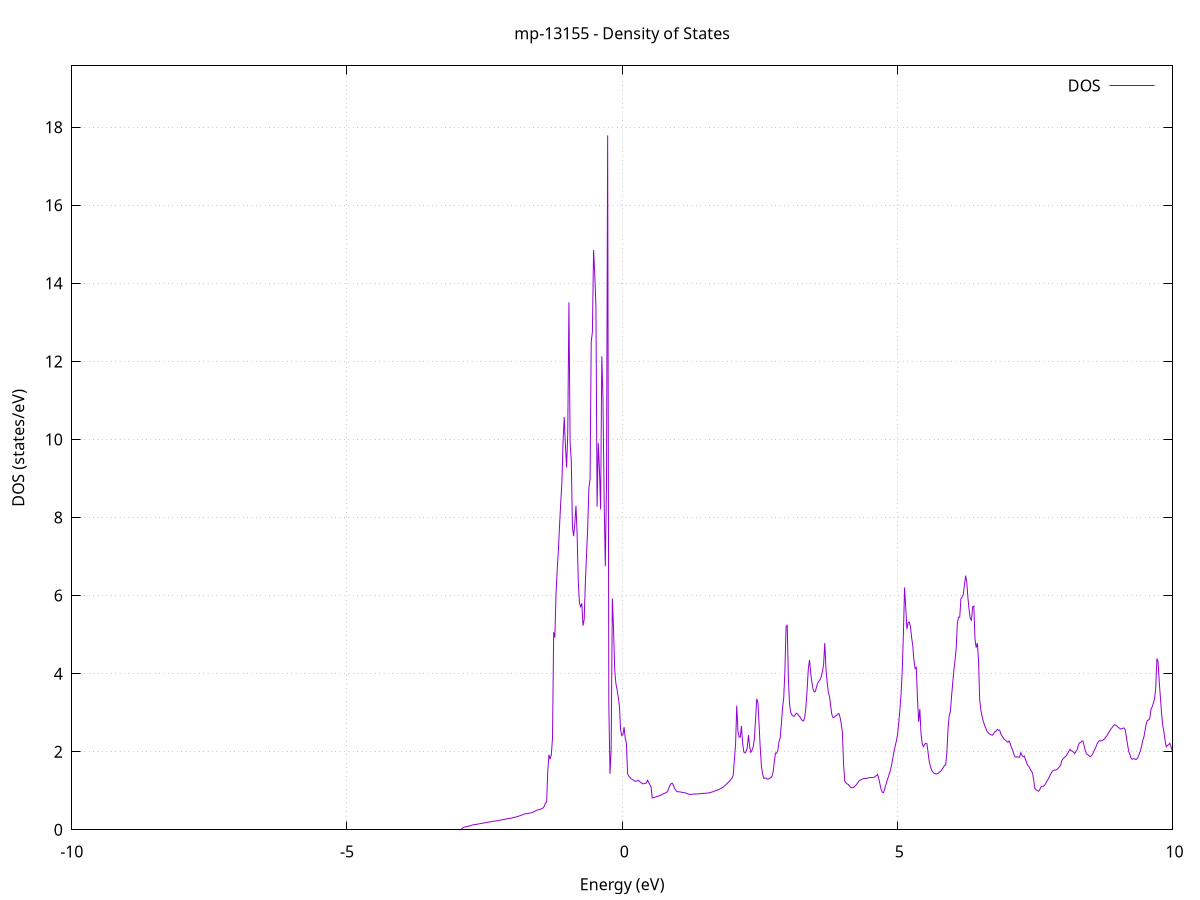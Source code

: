 set title 'mp-13155 - Density of States'
set xlabel 'Energy (eV)'
set ylabel 'DOS (states/eV)'
set grid
set xrange [-10:10]
set yrange [0:19.572]
set xzeroaxis lt -1
set terminal png size 800,600
set output 'mp-13155_dos_gnuplot.png'
plot '-' using 1:2 with lines title 'DOS'
-28.326200 0.000000
-28.304900 0.000000
-28.283600 0.000000
-28.262300 0.000000
-28.240900 0.000000
-28.219600 0.000000
-28.198300 0.000000
-28.177000 0.000000
-28.155600 0.000000
-28.134300 0.000000
-28.113000 0.000000
-28.091700 0.000000
-28.070400 0.000000
-28.049000 0.000000
-28.027700 0.000000
-28.006400 0.000000
-27.985100 0.000000
-27.963700 0.000000
-27.942400 0.000000
-27.921100 0.000000
-27.899800 0.000000
-27.878400 0.000000
-27.857100 0.000000
-27.835800 0.000000
-27.814500 0.000000
-27.793100 0.000000
-27.771800 0.000000
-27.750500 0.000000
-27.729200 0.000000
-27.707800 0.000000
-27.686500 0.000000
-27.665200 0.000000
-27.643900 0.000000
-27.622500 0.000000
-27.601200 0.000000
-27.579900 0.000000
-27.558600 0.000000
-27.537200 0.000000
-27.515900 0.000000
-27.494600 0.000000
-27.473300 0.000000
-27.451900 0.000000
-27.430600 0.000000
-27.409300 0.000000
-27.388000 0.000000
-27.366600 0.000000
-27.345300 0.000000
-27.324000 0.000000
-27.302700 0.000000
-27.281300 0.000000
-27.260000 0.000000
-27.238700 0.000000
-27.217400 0.000000
-27.196000 0.000000
-27.174700 0.000000
-27.153400 0.000000
-27.132100 0.000000
-27.110700 0.000000
-27.089400 0.000000
-27.068100 0.000000
-27.046800 0.000000
-27.025500 0.000000
-27.004100 0.000000
-26.982800 0.000000
-26.961500 0.000000
-26.940200 0.000000
-26.918800 0.000000
-26.897500 0.000000
-26.876200 0.000000
-26.854900 0.000000
-26.833500 0.000000
-26.812200 0.000000
-26.790900 0.000000
-26.769600 0.000000
-26.748200 0.000000
-26.726900 0.000000
-26.705600 0.000000
-26.684300 0.000000
-26.662900 0.000000
-26.641600 0.000000
-26.620300 0.000000
-26.599000 0.000000
-26.577600 0.000000
-26.556300 0.000000
-26.535000 0.000000
-26.513700 0.000000
-26.492300 0.000000
-26.471000 0.000000
-26.449700 0.000000
-26.428400 0.000000
-26.407000 0.000000
-26.385700 4.712300
-26.364400 25.727700
-26.343100 46.818900
-26.321700 25.699600
-26.300400 37.881600
-26.279100 15.783400
-26.257800 5.236100
-26.236400 4.486200
-26.215100 4.030000
-26.193800 4.488800
-26.172500 3.197600
-26.151100 3.028300
-26.129800 7.637300
-26.108500 10.038400
-26.087200 10.580700
-26.065900 13.794000
-26.044500 12.064800
-26.023200 18.305900
-26.001900 19.306700
-25.980600 24.400000
-25.959200 24.909800
-25.937900 33.967900
-25.916600 28.721300
-25.895300 22.941200
-25.873900 19.499100
-25.852600 35.144500
-25.831300 46.807100
-25.810000 33.907600
-25.788600 14.301200
-25.767300 13.582400
-25.746000 0.000000
-25.724700 0.000000
-25.703300 0.000000
-25.682000 0.000000
-25.660700 0.000000
-25.639400 0.000000
-25.618000 0.000000
-25.596700 0.000000
-25.575400 0.000000
-25.554100 0.000000
-25.532700 0.000000
-25.511400 0.000000
-25.490100 0.000000
-25.468800 0.000000
-25.447400 0.000000
-25.426100 0.000000
-25.404800 0.000000
-25.383500 0.000000
-25.362100 0.000000
-25.340800 0.000000
-25.319500 0.000000
-25.298200 0.000000
-25.276800 0.000000
-25.255500 0.000000
-25.234200 0.000000
-25.212900 0.000000
-25.191500 0.000000
-25.170200 0.000000
-25.148900 0.000000
-25.127600 0.000000
-25.106300 0.000000
-25.084900 0.000000
-25.063600 0.000000
-25.042300 0.000000
-25.021000 0.000000
-24.999600 0.000000
-24.978300 0.000000
-24.957000 0.000000
-24.935700 0.000000
-24.914300 0.000000
-24.893000 0.000000
-24.871700 0.000000
-24.850400 0.000000
-24.829000 0.000000
-24.807700 0.000000
-24.786400 0.000000
-24.765100 0.000000
-24.743700 0.000000
-24.722400 0.000000
-24.701100 0.000000
-24.679800 0.000000
-24.658400 0.000000
-24.637100 0.000000
-24.615800 0.000000
-24.594500 0.000000
-24.573100 0.000000
-24.551800 0.000000
-24.530500 0.000000
-24.509200 0.000000
-24.487800 0.000000
-24.466500 0.000000
-24.445200 0.000000
-24.423900 0.000000
-24.402500 0.000000
-24.381200 0.000000
-24.359900 0.000000
-24.338600 0.000000
-24.317200 0.000000
-24.295900 0.000000
-24.274600 0.000000
-24.253300 0.000000
-24.231900 0.000000
-24.210600 0.000000
-24.189300 0.000000
-24.168000 0.000000
-24.146600 0.000000
-24.125300 0.000000
-24.104000 0.000000
-24.082700 0.000000
-24.061400 0.000000
-24.040000 0.000000
-24.018700 0.000000
-23.997400 0.000000
-23.976100 0.000000
-23.954700 0.000000
-23.933400 0.000000
-23.912100 0.000000
-23.890800 0.000000
-23.869400 0.000000
-23.848100 0.000000
-23.826800 0.000000
-23.805500 0.000000
-23.784100 0.000000
-23.762800 0.000000
-23.741500 0.000000
-23.720200 0.000000
-23.698800 0.000000
-23.677500 0.000000
-23.656200 0.000000
-23.634900 0.000000
-23.613500 0.000000
-23.592200 0.000000
-23.570900 0.000000
-23.549600 0.000000
-23.528200 0.000000
-23.506900 0.000000
-23.485600 0.000000
-23.464300 0.000000
-23.442900 0.000000
-23.421600 0.000000
-23.400300 0.000000
-23.379000 0.000000
-23.357600 0.000000
-23.336300 0.000000
-23.315000 0.000000
-23.293700 0.000000
-23.272300 0.000000
-23.251000 0.000000
-23.229700 0.000000
-23.208400 0.000000
-23.187000 0.000000
-23.165700 0.000000
-23.144400 0.000000
-23.123100 0.000000
-23.101800 0.000000
-23.080400 0.000000
-23.059100 0.000000
-23.037800 0.000000
-23.016500 0.000000
-22.995100 0.000000
-22.973800 0.000000
-22.952500 0.000000
-22.931200 0.000000
-22.909800 0.000000
-22.888500 0.000000
-22.867200 0.000000
-22.845900 0.000000
-22.824500 0.000000
-22.803200 0.000000
-22.781900 0.000000
-22.760600 0.000000
-22.739200 0.000000
-22.717900 0.000000
-22.696600 0.000000
-22.675300 0.000000
-22.653900 0.000000
-22.632600 0.000000
-22.611300 0.000000
-22.590000 0.000000
-22.568600 0.000000
-22.547300 0.000000
-22.526000 0.000000
-22.504700 0.000000
-22.483300 0.000000
-22.462000 0.000000
-22.440700 0.000000
-22.419400 0.000000
-22.398000 0.000000
-22.376700 0.000000
-22.355400 0.000000
-22.334100 0.000000
-22.312700 0.000000
-22.291400 0.000000
-22.270100 0.000000
-22.248800 0.000000
-22.227400 0.000000
-22.206100 0.000000
-22.184800 0.000000
-22.163500 0.000000
-22.142200 0.000000
-22.120800 0.000000
-22.099500 0.000000
-22.078200 0.000000
-22.056900 0.000000
-22.035500 0.000000
-22.014200 0.000000
-21.992900 0.000000
-21.971600 0.000000
-21.950200 0.000000
-21.928900 0.000000
-21.907600 0.000000
-21.886300 0.000000
-21.864900 0.000000
-21.843600 0.000000
-21.822300 0.000000
-21.801000 0.000000
-21.779600 0.000000
-21.758300 0.000000
-21.737000 0.000000
-21.715700 0.000000
-21.694300 0.000000
-21.673000 0.000000
-21.651700 0.000000
-21.630400 0.000000
-21.609000 0.000000
-21.587700 0.000000
-21.566400 0.000000
-21.545100 0.000000
-21.523700 0.000000
-21.502400 0.000000
-21.481100 0.000000
-21.459800 0.000000
-21.438400 0.000000
-21.417100 0.000000
-21.395800 0.000000
-21.374500 0.000000
-21.353100 0.000000
-21.331800 0.000000
-21.310500 0.000000
-21.289200 0.000000
-21.267800 0.000000
-21.246500 0.000000
-21.225200 0.000000
-21.203900 0.000000
-21.182600 0.000000
-21.161200 0.000000
-21.139900 0.000000
-21.118600 0.000000
-21.097300 0.000000
-21.075900 0.000000
-21.054600 0.000000
-21.033300 0.000000
-21.012000 0.000000
-20.990600 0.000000
-20.969300 0.000000
-20.948000 0.000000
-20.926700 0.000000
-20.905300 0.000000
-20.884000 0.000000
-20.862700 0.000000
-20.841400 0.000000
-20.820000 0.000000
-20.798700 0.000000
-20.777400 0.000000
-20.756100 0.000000
-20.734700 0.000000
-20.713400 0.000000
-20.692100 0.000000
-20.670800 0.000000
-20.649400 0.000000
-20.628100 0.000000
-20.606800 0.000000
-20.585500 0.000000
-20.564100 0.000000
-20.542800 0.000000
-20.521500 0.000000
-20.500200 0.000000
-20.478800 0.000000
-20.457500 0.000000
-20.436200 0.000000
-20.414900 0.000000
-20.393500 0.000000
-20.372200 0.000000
-20.350900 0.000000
-20.329600 0.000000
-20.308200 0.000000
-20.286900 0.000000
-20.265600 0.000000
-20.244300 0.000000
-20.222900 0.000000
-20.201600 0.000000
-20.180300 0.000000
-20.159000 0.000000
-20.137700 0.000000
-20.116300 0.000000
-20.095000 0.000000
-20.073700 0.000000
-20.052400 0.000000
-20.031000 0.000000
-20.009700 0.000000
-19.988400 0.000000
-19.967100 0.000000
-19.945700 0.000000
-19.924400 0.000000
-19.903100 0.000000
-19.881800 0.000000
-19.860400 0.000000
-19.839100 0.000000
-19.817800 0.000000
-19.796500 0.000000
-19.775100 0.000000
-19.753800 0.000000
-19.732500 0.000000
-19.711200 0.000000
-19.689800 0.000000
-19.668500 0.000000
-19.647200 0.000000
-19.625900 0.000000
-19.604500 0.000000
-19.583200 0.000000
-19.561900 0.000000
-19.540600 0.000000
-19.519200 0.000000
-19.497900 0.000000
-19.476600 0.000000
-19.455300 0.000000
-19.433900 0.000000
-19.412600 0.000000
-19.391300 0.000000
-19.370000 0.000000
-19.348600 0.000000
-19.327300 0.000000
-19.306000 0.000000
-19.284700 0.000000
-19.263300 0.000000
-19.242000 0.000000
-19.220700 0.000000
-19.199400 0.000000
-19.178100 0.000000
-19.156700 0.000000
-19.135400 0.000000
-19.114100 0.000000
-19.092800 0.000000
-19.071400 0.000000
-19.050100 0.000000
-19.028800 0.000000
-19.007500 0.000000
-18.986100 0.000000
-18.964800 0.000000
-18.943500 0.000000
-18.922200 0.000000
-18.900800 0.000000
-18.879500 0.000000
-18.858200 0.000000
-18.836900 0.000000
-18.815500 0.000000
-18.794200 0.000000
-18.772900 0.000000
-18.751600 0.000000
-18.730200 0.000000
-18.708900 0.000000
-18.687600 0.000000
-18.666300 0.000000
-18.644900 0.000000
-18.623600 0.000000
-18.602300 0.000000
-18.581000 0.000000
-18.559600 0.000000
-18.538300 0.000000
-18.517000 0.000000
-18.495700 0.000000
-18.474300 0.000000
-18.453000 0.000000
-18.431700 0.000000
-18.410400 0.000000
-18.389000 0.000000
-18.367700 0.000000
-18.346400 0.000000
-18.325100 0.000000
-18.303700 0.000000
-18.282400 0.000000
-18.261100 0.000000
-18.239800 0.000000
-18.218500 0.000000
-18.197100 0.000000
-18.175800 0.000000
-18.154500 0.000000
-18.133200 0.000000
-18.111800 0.000000
-18.090500 0.000000
-18.069200 0.000000
-18.047900 0.000000
-18.026500 0.000000
-18.005200 0.000000
-17.983900 0.000000
-17.962600 0.000000
-17.941200 0.000000
-17.919900 0.000000
-17.898600 0.000000
-17.877300 0.000000
-17.855900 0.000000
-17.834600 0.000000
-17.813300 0.000000
-17.792000 0.000000
-17.770600 0.000000
-17.749300 0.000000
-17.728000 0.000000
-17.706700 0.000000
-17.685300 0.000000
-17.664000 0.000000
-17.642700 0.000000
-17.621400 0.000000
-17.600000 0.000000
-17.578700 0.000000
-17.557400 0.000000
-17.536100 0.000000
-17.514700 0.000000
-17.493400 0.000000
-17.472100 0.000000
-17.450800 0.000000
-17.429400 0.000000
-17.408100 0.000000
-17.386800 0.000000
-17.365500 0.000000
-17.344100 0.000000
-17.322800 0.000000
-17.301500 0.000000
-17.280200 0.000000
-17.258800 0.000000
-17.237500 0.000000
-17.216200 0.000000
-17.194900 0.000000
-17.173600 0.000000
-17.152200 0.000000
-17.130900 0.000000
-17.109600 0.000000
-17.088300 0.000000
-17.066900 0.000000
-17.045600 0.000000
-17.024300 0.000000
-17.003000 0.000000
-16.981600 0.000000
-16.960300 0.000000
-16.939000 0.000000
-16.917700 0.000000
-16.896300 0.000000
-16.875000 0.000000
-16.853700 0.000000
-16.832400 0.000000
-16.811000 0.000000
-16.789700 0.000000
-16.768400 0.000000
-16.747100 0.000000
-16.725700 0.000000
-16.704400 0.000000
-16.683100 0.000000
-16.661800 0.000000
-16.640400 0.000000
-16.619100 0.000000
-16.597800 0.000000
-16.576500 0.000000
-16.555100 0.000000
-16.533800 0.000000
-16.512500 0.000000
-16.491200 0.000000
-16.469800 0.000000
-16.448500 0.000000
-16.427200 0.000000
-16.405900 0.000000
-16.384500 0.000000
-16.363200 0.000000
-16.341900 0.000000
-16.320600 0.000000
-16.299200 0.000000
-16.277900 0.000000
-16.256600 0.000000
-16.235300 0.000000
-16.214000 0.000000
-16.192600 0.000000
-16.171300 0.000000
-16.150000 0.000000
-16.128700 0.000000
-16.107300 0.000000
-16.086000 0.000000
-16.064700 0.000000
-16.043400 0.000000
-16.022000 0.000000
-16.000700 0.000000
-15.979400 0.000000
-15.958100 0.000000
-15.936700 0.000000
-15.915400 0.000000
-15.894100 0.000000
-15.872800 0.000000
-15.851400 0.000000
-15.830100 0.000000
-15.808800 0.000000
-15.787500 0.000000
-15.766100 0.000000
-15.744800 0.000000
-15.723500 0.000000
-15.702200 0.000000
-15.680800 0.000000
-15.659500 0.000000
-15.638200 0.000000
-15.616900 0.000000
-15.595500 0.000000
-15.574200 0.000000
-15.552900 0.000000
-15.531600 0.000000
-15.510200 0.000000
-15.488900 0.000000
-15.467600 0.000000
-15.446300 0.000000
-15.424900 0.000000
-15.403600 0.000000
-15.382300 0.000000
-15.361000 0.000000
-15.339600 0.000000
-15.318300 0.000000
-15.297000 0.000000
-15.275700 0.000000
-15.254400 0.000000
-15.233000 0.000000
-15.211700 0.000000
-15.190400 0.000000
-15.169100 0.000000
-15.147700 0.000000
-15.126400 0.000000
-15.105100 0.000000
-15.083800 0.000000
-15.062400 0.000000
-15.041100 0.000000
-15.019800 0.000000
-14.998500 0.000000
-14.977100 0.000000
-14.955800 0.000000
-14.934500 0.000000
-14.913200 0.000000
-14.891800 0.000000
-14.870500 0.000000
-14.849200 0.000000
-14.827900 0.000000
-14.806500 0.000000
-14.785200 0.000000
-14.763900 0.000000
-14.742600 0.000000
-14.721200 0.000000
-14.699900 0.000000
-14.678600 0.000000
-14.657300 0.000000
-14.635900 0.000000
-14.614600 0.000000
-14.593300 0.000000
-14.572000 0.000000
-14.550600 0.000000
-14.529300 0.000000
-14.508000 0.000000
-14.486700 0.000000
-14.465300 0.000000
-14.444000 0.000000
-14.422700 0.000000
-14.401400 0.000000
-14.380000 0.000000
-14.358700 0.000000
-14.337400 0.000000
-14.316100 0.000000
-14.294700 0.000000
-14.273400 0.000000
-14.252100 0.000000
-14.230800 0.000000
-14.209500 0.000000
-14.188100 0.000000
-14.166800 0.000000
-14.145500 0.000000
-14.124200 0.000000
-14.102800 0.000000
-14.081500 0.000000
-14.060200 0.000000
-14.038900 0.000000
-14.017500 0.000000
-13.996200 0.000000
-13.974900 0.000000
-13.953600 0.000000
-13.932200 0.000000
-13.910900 0.000000
-13.889600 0.000000
-13.868300 0.000000
-13.846900 0.000000
-13.825600 0.000000
-13.804300 0.000000
-13.783000 0.000000
-13.761600 0.000000
-13.740300 0.000000
-13.719000 0.000000
-13.697700 0.000000
-13.676300 0.000000
-13.655000 0.000000
-13.633700 0.000000
-13.612400 0.000000
-13.591000 0.000000
-13.569700 0.000000
-13.548400 0.000000
-13.527100 0.000000
-13.505700 0.000000
-13.484400 0.000000
-13.463100 0.000000
-13.441800 0.000000
-13.420400 0.000000
-13.399100 0.000000
-13.377800 0.000000
-13.356500 0.000000
-13.335100 0.000000
-13.313800 0.000000
-13.292500 0.000000
-13.271200 0.000000
-13.249900 0.000000
-13.228500 0.000000
-13.207200 0.000000
-13.185900 0.000000
-13.164600 0.000000
-13.143200 0.000000
-13.121900 0.000000
-13.100600 0.000000
-13.079300 0.000000
-13.057900 0.000000
-13.036600 0.000000
-13.015300 0.000000
-12.994000 0.000000
-12.972600 0.000000
-12.951300 0.000000
-12.930000 0.000000
-12.908700 0.000000
-12.887300 0.000000
-12.866000 0.000000
-12.844700 0.000000
-12.823400 0.000000
-12.802000 0.000000
-12.780700 0.000000
-12.759400 0.000000
-12.738100 0.000000
-12.716700 0.000000
-12.695400 0.000000
-12.674100 0.000000
-12.652800 0.000000
-12.631400 0.000000
-12.610100 0.000000
-12.588800 0.000000
-12.567500 0.000000
-12.546100 0.000000
-12.524800 0.000000
-12.503500 0.000000
-12.482200 0.000000
-12.460800 0.000000
-12.439500 0.000000
-12.418200 0.000000
-12.396900 0.000000
-12.375500 0.000000
-12.354200 0.000000
-12.332900 0.000000
-12.311600 0.000000
-12.290300 0.000000
-12.268900 0.000000
-12.247600 0.000000
-12.226300 0.000000
-12.205000 0.000000
-12.183600 0.000000
-12.162300 0.000000
-12.141000 0.000000
-12.119700 0.000000
-12.098300 0.000000
-12.077000 0.000000
-12.055700 0.000000
-12.034400 0.000000
-12.013000 0.000000
-11.991700 0.000000
-11.970400 0.000000
-11.949100 0.000000
-11.927700 0.000000
-11.906400 0.000000
-11.885100 0.000000
-11.863800 0.000000
-11.842400 0.000000
-11.821100 0.000000
-11.799800 0.000000
-11.778500 0.000000
-11.757100 0.000000
-11.735800 0.000000
-11.714500 0.000000
-11.693200 0.000000
-11.671800 0.000000
-11.650500 0.000000
-11.629200 0.000000
-11.607900 0.000000
-11.586500 0.000000
-11.565200 0.000000
-11.543900 0.000000
-11.522600 0.000000
-11.501200 0.000000
-11.479900 0.000000
-11.458600 0.000000
-11.437300 0.000000
-11.415900 0.000000
-11.394600 0.000000
-11.373300 0.000000
-11.352000 0.000000
-11.330700 0.000000
-11.309300 0.000000
-11.288000 0.000000
-11.266700 0.000000
-11.245400 0.000000
-11.224000 0.000000
-11.202700 0.000000
-11.181400 0.000000
-11.160100 0.000000
-11.138700 0.000000
-11.117400 0.000000
-11.096100 0.000000
-11.074800 0.000000
-11.053400 0.000000
-11.032100 0.000000
-11.010800 0.000000
-10.989500 0.000000
-10.968100 0.000000
-10.946800 0.000000
-10.925500 0.000000
-10.904200 0.000000
-10.882800 0.000000
-10.861500 0.000000
-10.840200 0.000000
-10.818900 0.000000
-10.797500 0.000000
-10.776200 0.000000
-10.754900 0.000000
-10.733600 0.000000
-10.712200 0.000000
-10.690900 0.000000
-10.669600 0.000000
-10.648300 0.000000
-10.626900 0.000000
-10.605600 0.000000
-10.584300 0.000000
-10.563000 0.000000
-10.541600 0.000000
-10.520300 0.000000
-10.499000 0.000000
-10.477700 0.000000
-10.456300 0.000000
-10.435000 0.000000
-10.413700 0.000000
-10.392400 0.000000
-10.371000 0.000000
-10.349700 0.000000
-10.328400 0.000000
-10.307100 0.000000
-10.285800 0.000000
-10.264400 0.000000
-10.243100 0.000000
-10.221800 0.000000
-10.200500 0.000000
-10.179100 0.000000
-10.157800 0.000000
-10.136500 0.000000
-10.115200 0.000000
-10.093800 0.000000
-10.072500 0.000000
-10.051200 0.000000
-10.029900 0.000000
-10.008500 0.000000
-9.987200 0.000000
-9.965900 0.000000
-9.944600 0.000000
-9.923200 0.000000
-9.901900 0.000000
-9.880600 0.000000
-9.859300 0.000000
-9.837900 0.000000
-9.816600 0.000000
-9.795300 0.000000
-9.774000 0.000000
-9.752600 0.000000
-9.731300 0.000000
-9.710000 0.000000
-9.688700 0.000000
-9.667300 0.000000
-9.646000 0.000000
-9.624700 0.000000
-9.603400 0.000000
-9.582000 0.000000
-9.560700 0.000000
-9.539400 0.000000
-9.518100 0.000000
-9.496700 0.000000
-9.475400 0.000000
-9.454100 0.000000
-9.432800 0.000000
-9.411400 0.000000
-9.390100 0.000000
-9.368800 0.000000
-9.347500 0.000000
-9.326200 0.000000
-9.304800 0.000000
-9.283500 0.000000
-9.262200 0.000000
-9.240900 0.000000
-9.219500 0.000000
-9.198200 0.000000
-9.176900 0.000000
-9.155600 0.000000
-9.134200 0.000000
-9.112900 0.000000
-9.091600 0.000000
-9.070300 0.000000
-9.048900 0.000000
-9.027600 0.000000
-9.006300 0.000000
-8.985000 0.000000
-8.963600 0.000000
-8.942300 0.000000
-8.921000 0.000000
-8.899700 0.000000
-8.878300 0.000000
-8.857000 0.000000
-8.835700 0.000000
-8.814400 0.000000
-8.793000 0.000000
-8.771700 0.000000
-8.750400 0.000000
-8.729100 0.000000
-8.707700 0.000000
-8.686400 0.000000
-8.665100 0.000000
-8.643800 0.000000
-8.622400 0.000000
-8.601100 0.000000
-8.579800 0.000000
-8.558500 0.000000
-8.537100 0.000000
-8.515800 0.000000
-8.494500 0.000000
-8.473200 0.000000
-8.451800 0.000000
-8.430500 0.000000
-8.409200 0.000000
-8.387900 0.000000
-8.366600 0.000000
-8.345200 0.000000
-8.323900 0.000000
-8.302600 0.000000
-8.281300 0.000000
-8.259900 0.000000
-8.238600 0.000000
-8.217300 0.000000
-8.196000 0.000000
-8.174600 0.000000
-8.153300 0.000000
-8.132000 0.000000
-8.110700 0.000000
-8.089300 0.000000
-8.068000 0.000000
-8.046700 0.000000
-8.025400 0.000000
-8.004000 0.000000
-7.982700 0.000000
-7.961400 0.000000
-7.940100 0.000000
-7.918700 0.000000
-7.897400 0.000000
-7.876100 0.000000
-7.854800 0.000000
-7.833400 0.000000
-7.812100 0.000000
-7.790800 0.000000
-7.769500 0.000000
-7.748100 0.000000
-7.726800 0.000000
-7.705500 0.000000
-7.684200 0.000000
-7.662800 0.000000
-7.641500 0.000000
-7.620200 0.000000
-7.598900 0.000000
-7.577500 0.000000
-7.556200 0.000000
-7.534900 0.000000
-7.513600 0.000000
-7.492200 0.000000
-7.470900 0.000000
-7.449600 0.000000
-7.428300 0.000000
-7.406900 0.000000
-7.385600 0.000000
-7.364300 0.000000
-7.343000 0.000000
-7.321700 0.000000
-7.300300 0.000000
-7.279000 0.000000
-7.257700 0.000000
-7.236400 0.000000
-7.215000 0.000000
-7.193700 0.000000
-7.172400 0.000000
-7.151100 0.000000
-7.129700 0.000000
-7.108400 0.000000
-7.087100 0.000000
-7.065800 0.000000
-7.044400 0.000000
-7.023100 0.000000
-7.001800 0.000000
-6.980500 0.000000
-6.959100 0.000000
-6.937800 0.000000
-6.916500 0.000000
-6.895200 0.000000
-6.873800 0.000000
-6.852500 0.000000
-6.831200 0.000000
-6.809900 0.000000
-6.788500 0.000000
-6.767200 0.000000
-6.745900 0.000000
-6.724600 0.000000
-6.703200 0.000000
-6.681900 0.000000
-6.660600 0.000000
-6.639300 0.000000
-6.617900 0.000000
-6.596600 0.000000
-6.575300 0.000000
-6.554000 0.000000
-6.532600 0.000000
-6.511300 0.000000
-6.490000 0.000000
-6.468700 0.000000
-6.447300 0.000000
-6.426000 0.000000
-6.404700 0.000000
-6.383400 0.000000
-6.362100 0.000000
-6.340700 0.000000
-6.319400 0.000000
-6.298100 0.000000
-6.276800 0.000000
-6.255400 0.000000
-6.234100 0.000000
-6.212800 0.000000
-6.191500 0.000000
-6.170100 0.000000
-6.148800 0.000000
-6.127500 0.000000
-6.106200 0.000000
-6.084800 0.000000
-6.063500 0.000000
-6.042200 0.000000
-6.020900 0.000000
-5.999500 0.000000
-5.978200 0.000000
-5.956900 0.000000
-5.935600 0.000000
-5.914200 0.000000
-5.892900 0.000000
-5.871600 0.000000
-5.850300 0.000000
-5.828900 0.000000
-5.807600 0.000000
-5.786300 0.000000
-5.765000 0.000000
-5.743600 0.000000
-5.722300 0.000000
-5.701000 0.000000
-5.679700 0.000000
-5.658300 0.000000
-5.637000 0.000000
-5.615700 0.000000
-5.594400 0.000000
-5.573000 0.000000
-5.551700 0.000000
-5.530400 0.000000
-5.509100 0.000000
-5.487700 0.000000
-5.466400 0.000000
-5.445100 0.000000
-5.423800 0.000000
-5.402500 0.000000
-5.381100 0.000000
-5.359800 0.000000
-5.338500 0.000000
-5.317200 0.000000
-5.295800 0.000000
-5.274500 0.000000
-5.253200 0.000000
-5.231900 0.000000
-5.210500 0.000000
-5.189200 0.000000
-5.167900 0.000000
-5.146600 0.000000
-5.125200 0.000000
-5.103900 0.000000
-5.082600 0.000000
-5.061300 0.000000
-5.039900 0.000000
-5.018600 0.000000
-4.997300 0.000000
-4.976000 0.000000
-4.954600 0.000000
-4.933300 0.000000
-4.912000 0.000000
-4.890700 0.000000
-4.869300 0.000000
-4.848000 0.000000
-4.826700 0.000000
-4.805400 0.000000
-4.784000 0.000000
-4.762700 0.000000
-4.741400 0.000000
-4.720100 0.000000
-4.698700 0.000000
-4.677400 0.000000
-4.656100 0.000000
-4.634800 0.000000
-4.613400 0.000000
-4.592100 0.000000
-4.570800 0.000000
-4.549500 0.000000
-4.528100 0.000000
-4.506800 0.000000
-4.485500 0.000000
-4.464200 0.000000
-4.442800 0.000000
-4.421500 0.000000
-4.400200 0.000000
-4.378900 0.000000
-4.357600 0.000000
-4.336200 0.000000
-4.314900 0.000000
-4.293600 0.000000
-4.272300 0.000000
-4.250900 0.000000
-4.229600 0.000000
-4.208300 0.000000
-4.187000 0.000000
-4.165600 0.000000
-4.144300 0.000000
-4.123000 0.000000
-4.101700 0.000000
-4.080300 0.000000
-4.059000 0.000000
-4.037700 0.000000
-4.016400 0.000000
-3.995000 0.000000
-3.973700 0.000000
-3.952400 0.000000
-3.931100 0.000000
-3.909700 0.000000
-3.888400 0.000000
-3.867100 0.000000
-3.845800 0.000000
-3.824400 0.000000
-3.803100 0.000000
-3.781800 0.000000
-3.760500 0.000000
-3.739100 0.000000
-3.717800 0.000000
-3.696500 0.000000
-3.675200 0.000000
-3.653800 0.000000
-3.632500 0.000000
-3.611200 0.000000
-3.589900 0.000000
-3.568500 0.000000
-3.547200 0.000000
-3.525900 0.000000
-3.504600 0.000000
-3.483200 0.000000
-3.461900 0.000000
-3.440600 0.000000
-3.419300 0.000000
-3.398000 0.000000
-3.376600 0.000000
-3.355300 0.000000
-3.334000 0.000000
-3.312700 0.000000
-3.291300 0.000000
-3.270000 0.000000
-3.248700 0.000000
-3.227400 0.000000
-3.206000 0.000000
-3.184700 0.000000
-3.163400 0.000000
-3.142100 0.000000
-3.120700 0.000000
-3.099400 0.000000
-3.078100 0.000000
-3.056800 0.000000
-3.035400 0.000000
-3.014100 0.000000
-2.992800 0.000000
-2.971500 0.000000
-2.950100 0.000400
-2.928800 0.008800
-2.907500 0.028200
-2.886200 0.056900
-2.864800 0.071000
-2.843500 0.073900
-2.822200 0.079500
-2.800900 0.087800
-2.779500 0.096700
-2.758200 0.105800
-2.736900 0.114900
-2.715600 0.124200
-2.694200 0.129800
-2.672900 0.133800
-2.651600 0.138400
-2.630300 0.144000
-2.608900 0.149600
-2.587600 0.155200
-2.566300 0.160200
-2.545000 0.165400
-2.523600 0.171000
-2.502300 0.176800
-2.481000 0.182800
-2.459700 0.189100
-2.438400 0.195500
-2.417000 0.200700
-2.395700 0.205500
-2.374400 0.210200
-2.353100 0.214700
-2.331700 0.219300
-2.310400 0.224100
-2.289100 0.228900
-2.267800 0.233700
-2.246400 0.238700
-2.225100 0.244000
-2.203800 0.249500
-2.182500 0.255200
-2.161100 0.261000
-2.139800 0.266900
-2.118500 0.272900
-2.097200 0.279000
-2.075800 0.285000
-2.054500 0.290700
-2.033200 0.295900
-2.011900 0.301400
-1.990500 0.307600
-1.969200 0.314200
-1.947900 0.321400
-1.926600 0.329000
-1.905200 0.337400
-1.883900 0.346400
-1.862600 0.357800
-1.841300 0.369000
-1.819900 0.379200
-1.798600 0.388400
-1.777300 0.404400
-1.756000 0.412600
-1.734600 0.410400
-1.713300 0.417100
-1.692000 0.423200
-1.670700 0.430200
-1.649300 0.439400
-1.628000 0.449100
-1.606700 0.461100
-1.585400 0.475300
-1.564000 0.496500
-1.542700 0.501900
-1.521400 0.512100
-1.500100 0.520700
-1.478800 0.529400
-1.457400 0.542500
-1.436100 0.559800
-1.414800 0.604200
-1.393500 0.678400
-1.372100 0.716800
-1.350800 1.513300
-1.329500 1.924000
-1.308200 1.809900
-1.286800 1.925100
-1.265500 2.341200
-1.244200 5.062300
-1.222900 4.928700
-1.201500 6.043600
-1.180200 6.661500
-1.158900 7.142100
-1.137600 7.777900
-1.116200 8.378900
-1.094900 8.889900
-1.073600 9.937500
-1.052300 10.574200
-1.030900 9.853300
-1.009600 9.281700
-0.988300 10.150000
-0.967000 13.514300
-0.945600 9.913500
-0.924300 9.460700
-0.903000 7.754200
-0.881700 7.522900
-0.860300 7.833200
-0.839000 8.304000
-0.817700 7.551900
-0.796400 6.330300
-0.775000 5.803700
-0.753700 5.715100
-0.732400 5.801400
-0.711100 5.227700
-0.689700 5.394300
-0.668400 6.335900
-0.647100 7.045000
-0.625800 7.728100
-0.604400 8.754300
-0.583100 8.982500
-0.561800 12.504300
-0.540500 12.750500
-0.519100 14.852300
-0.497800 14.239000
-0.476500 13.413500
-0.455200 8.278000
-0.433900 9.905800
-0.412500 9.235000
-0.391200 8.208000
-0.369900 12.128200
-0.348600 11.080100
-0.327200 8.457400
-0.305900 6.755400
-0.284600 8.802500
-0.263300 17.792400
-0.241900 3.210700
-0.220600 1.434800
-0.199300 2.072900
-0.178000 5.928500
-0.156600 5.161900
-0.135300 4.111200
-0.114000 3.745800
-0.092700 3.599900
-0.071300 3.405500
-0.050000 3.172500
-0.028700 2.568700
-0.007400 2.412300
0.014000 2.432900
0.035300 2.629900
0.056600 2.335400
0.077900 2.216100
0.099300 1.434700
0.120600 1.379400
0.141900 1.338900
0.163200 1.309200
0.184600 1.288900
0.205900 1.273000
0.227200 1.246000
0.248500 1.242700
0.269900 1.251000
0.291200 1.271100
0.312500 1.244100
0.333800 1.218700
0.355200 1.196100
0.376500 1.176700
0.397800 1.182800
0.419100 1.190400
0.440500 1.198400
0.461800 1.267300
0.483100 1.210100
0.504400 1.153200
0.525700 1.096400
0.547100 0.815400
0.568400 0.823100
0.589700 0.831600
0.611000 0.840800
0.632400 0.850600
0.653700 0.861100
0.675000 0.872300
0.696300 0.884000
0.717700 0.897800
0.739000 0.913200
0.760300 0.928000
0.781600 0.941300
0.803000 0.954100
0.824300 0.983000
0.845600 1.049500
0.866900 1.137700
0.888300 1.182200
0.909600 1.192400
0.930900 1.143100
0.952200 1.064600
0.973600 1.014000
0.994900 0.982600
1.016200 0.973500
1.037500 0.972500
1.058900 0.969100
1.080200 0.962100
1.101500 0.956100
1.122800 0.951100
1.144200 0.946000
1.165500 0.936600
1.186800 0.922200
1.208100 0.913100
1.229500 0.907400
1.250800 0.908400
1.272100 0.911600
1.293400 0.913500
1.314800 0.915000
1.336100 0.916200
1.357400 0.917400
1.378700 0.918100
1.400100 0.921400
1.421400 0.925700
1.442700 0.929200
1.464000 0.932200
1.485300 0.934700
1.506700 0.936100
1.528000 0.937200
1.549300 0.939400
1.570600 0.944300
1.592000 0.951500
1.613300 0.959600
1.634600 0.968400
1.655900 0.978800
1.677300 0.989800
1.698600 1.000700
1.719900 1.011900
1.741200 1.023700
1.762600 1.036600
1.783900 1.052300
1.805200 1.068900
1.826500 1.085600
1.847900 1.109000
1.869200 1.135100
1.890500 1.163100
1.911800 1.193100
1.933200 1.223400
1.954500 1.253100
1.975800 1.285000
1.997100 1.330700
2.018500 1.398600
2.039800 1.808000
2.061100 2.190500
2.082400 3.181300
2.103800 2.530700
2.125100 2.373300
2.146400 2.373800
2.167700 2.659600
2.189100 2.223300
2.210400 1.992300
2.231700 1.967300
2.253000 2.011400
2.274400 2.111200
2.295700 2.424100
2.317000 2.128800
2.338300 1.984500
2.359700 2.035700
2.381000 2.121700
2.402300 2.328500
2.423600 2.808700
2.445000 3.356300
2.466300 3.262600
2.487600 2.704400
2.508900 2.109000
2.530200 1.642100
2.551600 1.437600
2.572900 1.314700
2.594200 1.330000
2.615500 1.321400
2.636900 1.296400
2.658200 1.298100
2.679500 1.318200
2.700800 1.333000
2.722200 1.369100
2.743500 1.482100
2.764800 1.746700
2.786100 1.964100
2.807500 1.959500
2.828800 2.035200
2.850100 2.256500
2.871400 2.356000
2.892800 2.708000
2.914100 3.119200
2.935400 3.371500
2.956700 4.031900
2.978100 5.195200
2.999400 5.250900
3.020700 3.852000
3.042000 3.220100
3.063400 3.007100
3.084700 2.946300
3.106000 2.918000
3.127300 2.907300
3.148700 2.956400
3.170000 2.987900
3.191300 2.962100
3.212600 2.919700
3.234000 2.882600
3.255300 2.830300
3.276600 2.798700
3.297900 2.788100
3.319300 2.895300
3.340600 3.172400
3.361900 3.608600
3.383200 4.132000
3.404600 4.349900
3.425900 4.022000
3.447200 3.780400
3.468500 3.601000
3.489800 3.532200
3.511200 3.548500
3.532500 3.660200
3.553800 3.761000
3.575100 3.805700
3.596500 3.843800
3.617800 3.923100
3.639100 4.058400
3.660400 4.233800
3.681800 4.784900
3.703100 4.130700
3.724400 3.789600
3.745700 3.528500
3.767100 3.417900
3.788400 3.181200
3.809700 2.954000
3.831000 2.877400
3.852400 2.882200
3.873700 2.916300
3.895000 2.923200
3.916300 2.962700
3.937700 2.978700
3.959000 2.885500
3.980300 2.722800
4.001600 2.500100
4.023000 1.695200
4.044300 1.247800
4.065600 1.204300
4.086900 1.176300
4.108300 1.160700
4.129600 1.124500
4.150900 1.089100
4.172200 1.076800
4.193600 1.081600
4.214900 1.096600
4.236200 1.123800
4.257500 1.159500
4.278900 1.199000
4.300200 1.243800
4.321500 1.270300
4.342800 1.282400
4.364200 1.299300
4.385500 1.310700
4.406800 1.314700
4.428100 1.317000
4.449400 1.320800
4.470800 1.327800
4.492100 1.338700
4.513400 1.337100
4.534700 1.336700
4.556100 1.337400
4.577400 1.344000
4.598700 1.366400
4.620000 1.389700
4.641400 1.417400
4.662700 1.314800
4.684000 1.172600
4.705300 1.036600
4.726700 0.963000
4.748000 0.949700
4.769300 1.039900
4.790600 1.149400
4.812000 1.248300
4.833300 1.340500
4.854600 1.437400
4.875900 1.535200
4.897300 1.669400
4.918600 1.841300
4.939900 2.010200
4.961200 2.146100
4.982600 2.274800
5.003900 2.448100
5.025200 2.724900
5.046500 3.072000
5.067900 3.480700
5.089200 4.078100
5.110500 5.020300
5.131800 6.209400
5.153200 5.672600
5.174500 5.142500
5.195800 5.300300
5.217100 5.323800
5.238500 5.202600
5.259800 4.926400
5.281100 4.715400
5.302400 4.330600
5.323800 4.125800
5.345100 4.160900
5.366400 3.356300
5.387700 2.766100
5.409100 3.094000
5.430400 2.466000
5.451700 2.211700
5.473000 2.127800
5.494300 2.183400
5.515700 2.215300
5.537000 2.206800
5.558300 1.986800
5.579600 1.751800
5.601000 1.619200
5.622300 1.532700
5.643600 1.483000
5.664900 1.451600
5.686300 1.438000
5.707600 1.428800
5.728900 1.434700
5.750200 1.454200
5.771600 1.481700
5.792900 1.510400
5.814200 1.549100
5.835500 1.597500
5.856900 1.650000
5.878200 1.660700
5.899500 1.969300
5.920800 2.562500
5.942200 2.927000
5.963500 3.019500
5.984800 3.404200
6.006100 3.756600
6.027500 4.090700
6.048800 4.351800
6.070100 4.655800
6.091400 5.298000
6.112800 5.447900
6.134100 5.446000
6.155400 5.916500
6.176700 5.958900
6.198100 6.029400
6.219400 6.264400
6.240700 6.510400
6.262000 6.339700
6.283400 5.932200
6.304700 5.632000
6.326000 5.403400
6.347300 5.367900
6.368700 5.715200
6.390000 5.730800
6.411300 4.883600
6.432600 4.666800
6.453900 4.782700
6.475300 4.357800
6.496600 3.338000
6.517900 3.074600
6.539200 2.906500
6.560600 2.787800
6.581900 2.695300
6.603200 2.616500
6.624500 2.536800
6.645900 2.490300
6.667200 2.462700
6.688500 2.443300
6.709800 2.430600
6.731200 2.424800
6.752500 2.466100
6.773800 2.520000
6.795100 2.527000
6.816500 2.573300
6.837800 2.552700
6.859100 2.556100
6.880400 2.456100
6.901800 2.406600
6.923100 2.361800
6.944400 2.315500
6.965700 2.295400
6.987100 2.268800
7.008400 2.242000
7.029700 2.275200
7.051000 2.212500
7.072400 2.110100
7.093700 2.046600
7.115000 1.947300
7.136300 1.872700
7.157700 1.859300
7.179000 1.869300
7.200300 1.862400
7.221600 1.858900
7.243000 1.977100
7.264300 1.912000
7.285600 1.871500
7.306900 1.891300
7.328300 1.804900
7.349600 1.714200
7.370900 1.645200
7.392200 1.619400
7.413500 1.554400
7.434900 1.498400
7.456200 1.457200
7.477500 1.274900
7.498800 1.063200
7.520200 1.026700
7.541500 1.007300
7.562800 0.985900
7.584100 1.016000
7.605500 1.087000
7.626800 1.117200
7.648100 1.110300
7.669400 1.130600
7.690800 1.176900
7.712100 1.231700
7.733400 1.276000
7.754700 1.334900
7.776100 1.401200
7.797400 1.454000
7.818700 1.501300
7.840000 1.524700
7.861400 1.532800
7.882700 1.530900
7.904000 1.547600
7.925300 1.582300
7.946700 1.615200
7.968000 1.653800
7.989300 1.775600
8.010600 1.815700
8.032000 1.846400
8.053300 1.874800
8.074600 1.910000
8.095900 1.959100
8.117300 2.011700
8.138600 2.062800
8.159900 2.029000
8.181200 2.012200
8.202600 1.988800
8.223900 1.952300
8.245200 2.007600
8.266500 2.048500
8.287900 2.162500
8.309200 2.226800
8.330500 2.233200
8.351800 2.271900
8.373100 2.274500
8.394500 2.150000
8.415800 2.032400
8.437100 1.947100
8.458400 1.927800
8.479800 1.903100
8.501100 1.877100
8.522400 1.888600
8.543700 1.925800
8.565100 1.994400
8.586400 2.055600
8.607700 2.119200
8.629000 2.197000
8.650400 2.257300
8.671700 2.279800
8.693000 2.273500
8.714300 2.283900
8.735700 2.297800
8.757000 2.318500
8.778300 2.353400
8.799600 2.395500
8.821000 2.439200
8.842300 2.492300
8.863600 2.542000
8.884900 2.593000
8.906300 2.625000
8.927600 2.667500
8.948900 2.690200
8.970200 2.677600
8.991600 2.654300
9.012900 2.627200
9.034200 2.603700
9.055500 2.583400
9.076900 2.588300
9.098200 2.602500
9.119500 2.609500
9.140800 2.558400
9.162200 2.379100
9.183500 2.180200
9.204800 2.007100
9.226100 1.932400
9.247500 1.834000
9.268800 1.803800
9.290100 1.821800
9.311400 1.818600
9.332800 1.799000
9.354100 1.813900
9.375400 1.859900
9.396700 1.948400
9.418000 2.027600
9.439400 2.151700
9.460700 2.290200
9.482000 2.387700
9.503300 2.557600
9.524700 2.726900
9.546000 2.807700
9.567300 2.811800
9.588600 2.863400
9.610000 3.087800
9.631300 3.152700
9.652600 3.247400
9.673900 3.355000
9.695300 3.635700
9.716600 4.389800
9.737900 4.303700
9.759200 3.789500
9.780600 3.383500
9.801900 2.967300
9.823200 2.667400
9.844500 2.504000
9.865900 2.280000
9.887200 2.126800
9.908500 2.160800
9.929800 2.179700
9.951200 2.217200
9.972500 2.134500
9.993800 2.026000
10.015100 1.955500
10.036500 1.909700
10.057800 1.869200
10.079100 1.834200
10.100400 1.806500
10.121800 1.781300
10.143100 1.760500
10.164400 1.746000
10.185700 1.741900
10.207100 1.768800
10.228400 1.836800
10.249700 1.842700
10.271000 1.851800
10.292400 1.872300
10.313700 1.907300
10.335000 1.956500
10.356300 2.017900
10.377600 2.074700
10.399000 2.130500
10.420300 2.136500
10.441600 2.120500
10.462900 2.119000
10.484300 2.145000
10.505600 2.184800
10.526900 2.204900
10.548200 2.224200
10.569600 2.242900
10.590900 2.227700
10.612200 2.116800
10.633500 1.990300
10.654900 1.954100
10.676200 1.981200
10.697500 2.052100
10.718800 2.133100
10.740200 2.220600
10.761500 2.417600
10.782800 2.712100
10.804100 2.634100
10.825500 2.710400
10.846800 3.006800
10.868100 3.050600
10.889400 3.168300
10.910800 3.141900
10.932100 3.096300
10.953400 2.639300
10.974700 2.451300
10.996100 2.287300
11.017400 2.134600
11.038700 2.037400
11.060000 1.950100
11.081400 1.835800
11.102700 1.723400
11.124000 1.605800
11.145300 1.479400
11.166700 1.404400
11.188000 1.356100
11.209300 1.336600
11.230600 1.345900
11.252000 1.352600
11.273300 1.365900
11.294600 1.394900
11.315900 1.435900
11.337200 1.497500
11.358600 1.558000
11.379900 1.580400
11.401200 1.548800
11.422500 1.511200
11.443900 1.467500
11.465200 1.405100
11.486500 1.314000
11.507800 1.172100
11.529200 1.077700
11.550500 0.986800
11.571800 0.908400
11.593100 0.841500
11.614500 0.782100
11.635800 0.733000
11.657100 0.693900
11.678400 0.609300
11.699800 0.567900
11.721100 0.513200
11.742400 0.466900
11.763700 0.429900
11.785100 0.396800
11.806400 0.365800
11.827700 0.347200
11.849000 0.313800
11.870400 0.281800
11.891700 0.254900
11.913000 0.230600
11.934300 0.227700
11.955700 0.192000
11.977000 0.166200
11.998300 0.139700
12.019600 0.115400
12.041000 0.095100
12.062300 0.080600
12.083600 0.069500
12.104900 0.059400
12.126300 0.050000
12.147600 0.040900
12.168900 0.032500
12.190200 0.025000
12.211600 0.018400
12.232900 0.012800
12.254200 0.008600
12.275500 0.005400
12.296900 0.002900
12.318200 0.001300
12.339500 0.000400
12.360800 0.000100
12.382100 0.000000
12.403500 0.000000
12.424800 0.000000
12.446100 0.000000
12.467400 0.000000
12.488800 0.000000
12.510100 0.000000
12.531400 0.000000
12.552700 0.000000
12.574100 0.000000
12.595400 0.000000
12.616700 0.000000
12.638000 0.000000
12.659400 0.000000
12.680700 0.000000
12.702000 0.000000
12.723300 0.000000
12.744700 0.000000
12.766000 0.000000
12.787300 0.000000
12.808600 0.000000
12.830000 0.000000
12.851300 0.000000
12.872600 0.000000
12.893900 0.000000
12.915300 0.000000
12.936600 0.000000
12.957900 0.000000
12.979200 0.000000
13.000600 0.000000
13.021900 0.000000
13.043200 0.000000
13.064500 0.000000
13.085900 0.000000
13.107200 0.000000
13.128500 0.000000
13.149800 0.000000
13.171200 0.000000
13.192500 0.000000
13.213800 0.000000
13.235100 0.000000
13.256500 0.000000
13.277800 0.000000
13.299100 0.000000
13.320400 0.000000
13.341700 0.000000
13.363100 0.000000
13.384400 0.000000
13.405700 0.000000
13.427000 0.000000
13.448400 0.000000
13.469700 0.000000
13.491000 0.000000
13.512300 0.000000
13.533700 0.000000
13.555000 0.000000
13.576300 0.000000
13.597600 0.000000
13.619000 0.000000
13.640300 0.000000
13.661600 0.000000
13.682900 0.000000
13.704300 0.000000
13.725600 0.000000
13.746900 0.000000
13.768200 0.000000
13.789600 0.000000
13.810900 0.000000
13.832200 0.000000
13.853500 0.000000
13.874900 0.000000
13.896200 0.000000
13.917500 0.000000
13.938800 0.000000
13.960200 0.000000
13.981500 0.000000
14.002800 0.000000
14.024100 0.000000
14.045500 0.000000
14.066800 0.000000
14.088100 0.000000
14.109400 0.000000
14.130800 0.000000
14.152100 0.000000
14.173400 0.000000
14.194700 0.000000
14.216100 0.000000
14.237400 0.000000
14.258700 0.000000
14.280000 0.000000
14.301300 0.000000
14.322700 0.000000
e

